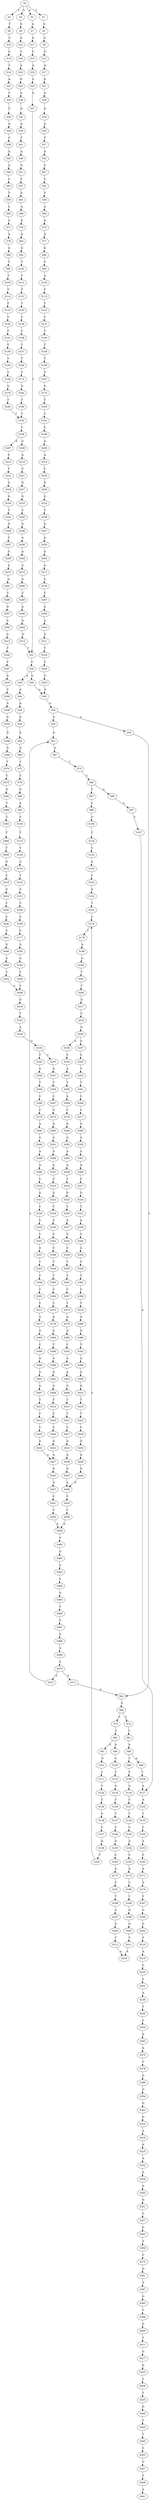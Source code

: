 strict digraph  {
	S0 -> S1 [ label = C ];
	S0 -> S2 [ label = T ];
	S0 -> S3 [ label = A ];
	S0 -> S4 [ label = G ];
	S1 -> S5 [ label = G ];
	S2 -> S6 [ label = T ];
	S3 -> S7 [ label = A ];
	S4 -> S8 [ label = G ];
	S5 -> S9 [ label = A ];
	S6 -> S10 [ label = C ];
	S7 -> S11 [ label = A ];
	S8 -> S12 [ label = A ];
	S9 -> S13 [ label = G ];
	S10 -> S14 [ label = C ];
	S11 -> S15 [ label = C ];
	S12 -> S16 [ label = C ];
	S13 -> S17 [ label = A ];
	S14 -> S18 [ label = T ];
	S15 -> S19 [ label = A ];
	S16 -> S20 [ label = A ];
	S17 -> S21 [ label = G ];
	S18 -> S22 [ label = A ];
	S19 -> S23 [ label = A ];
	S20 -> S24 [ label = G ];
	S21 -> S25 [ label = A ];
	S22 -> S26 [ label = T ];
	S23 -> S27 [ label = G ];
	S24 -> S28 [ label = A ];
	S25 -> S29 [ label = A ];
	S26 -> S30 [ label = C ];
	S27 -> S31 [ label = T ];
	S28 -> S32 [ label = A ];
	S29 -> S33 [ label = G ];
	S30 -> S34 [ label = G ];
	S31 -> S35 [ label = C ];
	S32 -> S36 [ label = G ];
	S33 -> S37 [ label = T ];
	S34 -> S38 [ label = C ];
	S35 -> S39 [ label = A ];
	S35 -> S40 [ label = G ];
	S36 -> S41 [ label = T ];
	S37 -> S42 [ label = A ];
	S38 -> S43 [ label = A ];
	S39 -> S44 [ label = A ];
	S40 -> S45 [ label = A ];
	S41 -> S46 [ label = A ];
	S42 -> S47 [ label = C ];
	S43 -> S48 [ label = A ];
	S44 -> S49 [ label = A ];
	S45 -> S50 [ label = A ];
	S46 -> S51 [ label = G ];
	S47 -> S52 [ label = C ];
	S48 -> S53 [ label = C ];
	S49 -> S54 [ label = G ];
	S50 -> S55 [ label = A ];
	S50 -> S56 [ label = G ];
	S51 -> S57 [ label = C ];
	S52 -> S58 [ label = T ];
	S53 -> S59 [ label = T ];
	S54 -> S60 [ label = A ];
	S55 -> S61 [ label = A ];
	S56 -> S62 [ label = A ];
	S57 -> S63 [ label = G ];
	S58 -> S64 [ label = A ];
	S59 -> S65 [ label = C ];
	S60 -> S66 [ label = G ];
	S61 -> S67 [ label = G ];
	S62 -> S68 [ label = G ];
	S63 -> S69 [ label = A ];
	S64 -> S70 [ label = A ];
	S65 -> S71 [ label = C ];
	S66 -> S72 [ label = T ];
	S67 -> S73 [ label = T ];
	S68 -> S74 [ label = T ];
	S68 -> S75 [ label = C ];
	S69 -> S76 [ label = G ];
	S70 -> S77 [ label = A ];
	S71 -> S78 [ label = A ];
	S72 -> S79 [ label = C ];
	S73 -> S80 [ label = C ];
	S74 -> S81 [ label = C ];
	S75 -> S82 [ label = C ];
	S76 -> S83 [ label = A ];
	S77 -> S84 [ label = G ];
	S78 -> S85 [ label = G ];
	S79 -> S86 [ label = G ];
	S80 -> S87 [ label = T ];
	S80 -> S88 [ label = A ];
	S81 -> S89 [ label = A ];
	S82 -> S90 [ label = A ];
	S82 -> S91 [ label = G ];
	S83 -> S92 [ label = G ];
	S84 -> S93 [ label = C ];
	S85 -> S94 [ label = T ];
	S86 -> S95 [ label = A ];
	S87 -> S96 [ label = C ];
	S88 -> S97 [ label = A ];
	S89 -> S98 [ label = A ];
	S89 -> S99 [ label = T ];
	S90 -> S100 [ label = C ];
	S91 -> S101 [ label = G ];
	S92 -> S102 [ label = T ];
	S93 -> S103 [ label = A ];
	S94 -> S104 [ label = T ];
	S95 -> S105 [ label = C ];
	S96 -> S106 [ label = C ];
	S97 -> S107 [ label = T ];
	S98 -> S108 [ label = T ];
	S99 -> S109 [ label = T ];
	S100 -> S110 [ label = T ];
	S101 -> S111 [ label = C ];
	S102 -> S112 [ label = T ];
	S103 -> S113 [ label = T ];
	S104 -> S114 [ label = T ];
	S105 -> S115 [ label = T ];
	S106 -> S116 [ label = T ];
	S107 -> S117 [ label = A ];
	S108 -> S117 [ label = A ];
	S109 -> S118 [ label = A ];
	S110 -> S119 [ label = A ];
	S111 -> S120 [ label = T ];
	S112 -> S121 [ label = T ];
	S113 -> S122 [ label = T ];
	S114 -> S123 [ label = C ];
	S115 -> S124 [ label = T ];
	S116 -> S125 [ label = C ];
	S117 -> S126 [ label = A ];
	S118 -> S127 [ label = C ];
	S119 -> S128 [ label = T ];
	S120 -> S129 [ label = C ];
	S121 -> S130 [ label = T ];
	S122 -> S131 [ label = C ];
	S123 -> S132 [ label = C ];
	S124 -> S133 [ label = A ];
	S125 -> S134 [ label = A ];
	S126 -> S135 [ label = T ];
	S127 -> S136 [ label = T ];
	S128 -> S137 [ label = T ];
	S129 -> S138 [ label = A ];
	S130 -> S139 [ label = C ];
	S131 -> S140 [ label = C ];
	S132 -> S141 [ label = C ];
	S133 -> S142 [ label = T ];
	S134 -> S143 [ label = C ];
	S135 -> S144 [ label = C ];
	S136 -> S145 [ label = C ];
	S137 -> S146 [ label = C ];
	S138 -> S147 [ label = C ];
	S139 -> S148 [ label = C ];
	S140 -> S149 [ label = T ];
	S141 -> S150 [ label = C ];
	S142 -> S151 [ label = G ];
	S143 -> S152 [ label = G ];
	S144 -> S153 [ label = A ];
	S145 -> S154 [ label = A ];
	S146 -> S155 [ label = G ];
	S147 -> S156 [ label = G ];
	S148 -> S157 [ label = C ];
	S149 -> S158 [ label = T ];
	S150 -> S159 [ label = T ];
	S151 -> S160 [ label = C ];
	S152 -> S161 [ label = T ];
	S153 -> S162 [ label = C ];
	S154 -> S163 [ label = C ];
	S155 -> S164 [ label = C ];
	S156 -> S165 [ label = T ];
	S157 -> S166 [ label = T ];
	S158 -> S167 [ label = T ];
	S159 -> S168 [ label = T ];
	S160 -> S169 [ label = C ];
	S161 -> S170 [ label = C ];
	S162 -> S171 [ label = A ];
	S163 -> S172 [ label = A ];
	S164 -> S173 [ label = A ];
	S165 -> S170 [ label = C ];
	S166 -> S174 [ label = T ];
	S167 -> S175 [ label = G ];
	S168 -> S176 [ label = G ];
	S169 -> S177 [ label = C ];
	S170 -> S178 [ label = T ];
	S171 -> S179 [ label = A ];
	S172 -> S180 [ label = C ];
	S173 -> S181 [ label = C ];
	S174 -> S182 [ label = G ];
	S175 -> S183 [ label = T ];
	S176 -> S184 [ label = T ];
	S177 -> S185 [ label = G ];
	S178 -> S186 [ label = A ];
	S179 -> S187 [ label = T ];
	S180 -> S188 [ label = T ];
	S181 -> S189 [ label = T ];
	S182 -> S190 [ label = T ];
	S183 -> S191 [ label = C ];
	S184 -> S192 [ label = T ];
	S185 -> S193 [ label = A ];
	S186 -> S194 [ label = A ];
	S187 -> S195 [ label = G ];
	S188 -> S196 [ label = G ];
	S189 -> S197 [ label = G ];
	S190 -> S192 [ label = T ];
	S191 -> S198 [ label = C ];
	S192 -> S199 [ label = T ];
	S193 -> S200 [ label = C ];
	S194 -> S201 [ label = T ];
	S195 -> S202 [ label = G ];
	S196 -> S203 [ label = G ];
	S197 -> S204 [ label = G ];
	S198 -> S205 [ label = G ];
	S199 -> S206 [ label = G ];
	S199 -> S207 [ label = A ];
	S200 -> S208 [ label = C ];
	S201 -> S209 [ label = T ];
	S202 -> S210 [ label = T ];
	S203 -> S211 [ label = T ];
	S204 -> S212 [ label = T ];
	S205 -> S213 [ label = A ];
	S206 -> S214 [ label = A ];
	S207 -> S215 [ label = C ];
	S208 -> S216 [ label = G ];
	S209 -> S217 [ label = A ];
	S210 -> S218 [ label = A ];
	S211 -> S219 [ label = A ];
	S212 -> S219 [ label = A ];
	S213 -> S220 [ label = C ];
	S214 -> S221 [ label = C ];
	S215 -> S222 [ label = T ];
	S216 -> S223 [ label = T ];
	S217 -> S224 [ label = C ];
	S218 -> S225 [ label = C ];
	S220 -> S226 [ label = G ];
	S221 -> S227 [ label = G ];
	S222 -> S228 [ label = G ];
	S223 -> S229 [ label = A ];
	S224 -> S230 [ label = G ];
	S225 -> S231 [ label = C ];
	S226 -> S232 [ label = G ];
	S227 -> S233 [ label = G ];
	S228 -> S234 [ label = G ];
	S229 -> S235 [ label = G ];
	S230 -> S236 [ label = A ];
	S230 -> S237 [ label = G ];
	S231 -> S238 [ label = A ];
	S232 -> S239 [ label = T ];
	S233 -> S240 [ label = C ];
	S234 -> S241 [ label = T ];
	S235 -> S242 [ label = T ];
	S235 -> S243 [ label = C ];
	S236 -> S244 [ label = C ];
	S237 -> S245 [ label = C ];
	S238 -> S246 [ label = T ];
	S239 -> S247 [ label = G ];
	S240 -> S248 [ label = G ];
	S241 -> S249 [ label = G ];
	S242 -> S250 [ label = A ];
	S243 -> S251 [ label = A ];
	S244 -> S252 [ label = A ];
	S245 -> S253 [ label = T ];
	S246 -> S254 [ label = C ];
	S247 -> S255 [ label = A ];
	S248 -> S256 [ label = A ];
	S249 -> S257 [ label = T ];
	S250 -> S258 [ label = T ];
	S251 -> S259 [ label = T ];
	S252 -> S260 [ label = T ];
	S253 -> S261 [ label = T ];
	S254 -> S262 [ label = A ];
	S255 -> S263 [ label = A ];
	S256 -> S264 [ label = A ];
	S257 -> S265 [ label = C ];
	S258 -> S266 [ label = C ];
	S259 -> S267 [ label = C ];
	S260 -> S268 [ label = A ];
	S261 -> S269 [ label = C ];
	S262 -> S270 [ label = A ];
	S263 -> S271 [ label = A ];
	S264 -> S272 [ label = A ];
	S265 -> S273 [ label = A ];
	S266 -> S274 [ label = C ];
	S267 -> S275 [ label = G ];
	S268 -> S276 [ label = C ];
	S269 -> S277 [ label = C ];
	S270 -> S278 [ label = C ];
	S271 -> S279 [ label = C ];
	S272 -> S280 [ label = A ];
	S273 -> S281 [ label = A ];
	S274 -> S282 [ label = A ];
	S275 -> S283 [ label = A ];
	S276 -> S284 [ label = G ];
	S277 -> S285 [ label = G ];
	S278 -> S286 [ label = G ];
	S279 -> S287 [ label = C ];
	S280 -> S288 [ label = C ];
	S281 -> S289 [ label = C ];
	S282 -> S290 [ label = G ];
	S283 -> S291 [ label = G ];
	S284 -> S292 [ label = G ];
	S285 -> S293 [ label = A ];
	S286 -> S294 [ label = G ];
	S287 -> S295 [ label = A ];
	S288 -> S296 [ label = A ];
	S289 -> S297 [ label = G ];
	S290 -> S298 [ label = A ];
	S291 -> S299 [ label = A ];
	S292 -> S300 [ label = A ];
	S293 -> S301 [ label = A ];
	S294 -> S302 [ label = G ];
	S295 -> S303 [ label = A ];
	S296 -> S304 [ label = A ];
	S297 -> S305 [ label = A ];
	S298 -> S306 [ label = A ];
	S299 -> S307 [ label = A ];
	S300 -> S308 [ label = A ];
	S301 -> S309 [ label = A ];
	S302 -> S310 [ label = G ];
	S303 -> S311 [ label = G ];
	S304 -> S312 [ label = G ];
	S305 -> S313 [ label = A ];
	S306 -> S314 [ label = C ];
	S307 -> S315 [ label = C ];
	S308 -> S316 [ label = T ];
	S309 -> S317 [ label = C ];
	S310 -> S318 [ label = A ];
	S311 -> S319 [ label = T ];
	S312 -> S31 [ label = T ];
	S313 -> S320 [ label = T ];
	S314 -> S321 [ label = G ];
	S315 -> S322 [ label = A ];
	S316 -> S323 [ label = G ];
	S317 -> S324 [ label = G ];
	S318 -> S325 [ label = A ];
	S319 -> S326 [ label = C ];
	S320 -> S327 [ label = C ];
	S321 -> S328 [ label = C ];
	S322 -> S329 [ label = C ];
	S323 -> S330 [ label = T ];
	S324 -> S331 [ label = T ];
	S325 -> S332 [ label = A ];
	S326 -> S333 [ label = G ];
	S327 -> S334 [ label = A ];
	S328 -> S335 [ label = C ];
	S329 -> S336 [ label = C ];
	S330 -> S337 [ label = A ];
	S331 -> S338 [ label = A ];
	S332 -> S339 [ label = A ];
	S333 -> S45 [ label = A ];
	S334 -> S340 [ label = C ];
	S335 -> S341 [ label = C ];
	S336 -> S342 [ label = C ];
	S337 -> S343 [ label = C ];
	S338 -> S344 [ label = C ];
	S339 -> S345 [ label = A ];
	S340 -> S346 [ label = G ];
	S341 -> S347 [ label = G ];
	S342 -> S348 [ label = G ];
	S343 -> S349 [ label = C ];
	S344 -> S350 [ label = A ];
	S345 -> S351 [ label = G ];
	S346 -> S352 [ label = G ];
	S347 -> S353 [ label = C ];
	S348 -> S354 [ label = T ];
	S349 -> S355 [ label = T ];
	S350 -> S356 [ label = C ];
	S351 -> S357 [ label = C ];
	S352 -> S358 [ label = G ];
	S353 -> S359 [ label = T ];
	S354 -> S360 [ label = T ];
	S355 -> S361 [ label = T ];
	S356 -> S362 [ label = T ];
	S357 -> S363 [ label = G ];
	S358 -> S364 [ label = G ];
	S359 -> S365 [ label = C ];
	S360 -> S366 [ label = C ];
	S361 -> S367 [ label = C ];
	S362 -> S368 [ label = C ];
	S363 -> S369 [ label = A ];
	S364 -> S370 [ label = T ];
	S365 -> S371 [ label = C ];
	S366 -> S372 [ label = C ];
	S367 -> S373 [ label = T ];
	S368 -> S374 [ label = T ];
	S369 -> S375 [ label = C ];
	S370 -> S376 [ label = C ];
	S371 -> S377 [ label = A ];
	S372 -> S378 [ label = A ];
	S373 -> S379 [ label = A ];
	S374 -> S380 [ label = A ];
	S375 -> S381 [ label = G ];
	S376 -> S382 [ label = G ];
	S377 -> S383 [ label = G ];
	S378 -> S384 [ label = G ];
	S379 -> S385 [ label = G ];
	S380 -> S386 [ label = G ];
	S381 -> S387 [ label = A ];
	S382 -> S388 [ label = T ];
	S383 -> S389 [ label = C ];
	S384 -> S390 [ label = T ];
	S385 -> S391 [ label = C ];
	S386 -> S392 [ label = T ];
	S387 -> S393 [ label = G ];
	S388 -> S394 [ label = C ];
	S389 -> S395 [ label = A ];
	S390 -> S396 [ label = A ];
	S391 -> S397 [ label = A ];
	S392 -> S398 [ label = A ];
	S393 -> S399 [ label = T ];
	S394 -> S400 [ label = T ];
	S395 -> S401 [ label = G ];
	S396 -> S402 [ label = G ];
	S397 -> S403 [ label = A ];
	S398 -> S404 [ label = G ];
	S399 -> S405 [ label = G ];
	S400 -> S406 [ label = T ];
	S401 -> S407 [ label = G ];
	S402 -> S408 [ label = G ];
	S403 -> S409 [ label = G ];
	S404 -> S410 [ label = G ];
	S405 -> S411 [ label = T ];
	S406 -> S412 [ label = G ];
	S407 -> S413 [ label = T ];
	S408 -> S414 [ label = T ];
	S409 -> S415 [ label = T ];
	S410 -> S416 [ label = T ];
	S411 -> S417 [ label = G ];
	S412 -> S418 [ label = C ];
	S413 -> S419 [ label = C ];
	S414 -> S420 [ label = C ];
	S415 -> S421 [ label = T ];
	S416 -> S422 [ label = T ];
	S417 -> S423 [ label = G ];
	S418 -> S424 [ label = G ];
	S419 -> S425 [ label = C ];
	S420 -> S426 [ label = C ];
	S421 -> S427 [ label = C ];
	S422 -> S428 [ label = C ];
	S423 -> S429 [ label = T ];
	S424 -> S430 [ label = C ];
	S425 -> S431 [ label = G ];
	S426 -> S432 [ label = G ];
	S427 -> S433 [ label = G ];
	S428 -> S434 [ label = G ];
	S429 -> S435 [ label = T ];
	S430 -> S436 [ label = C ];
	S431 -> S437 [ label = A ];
	S432 -> S437 [ label = A ];
	S433 -> S438 [ label = A ];
	S434 -> S439 [ label = A ];
	S435 -> S440 [ label = G ];
	S436 -> S441 [ label = C ];
	S437 -> S442 [ label = G ];
	S438 -> S443 [ label = G ];
	S439 -> S444 [ label = G ];
	S440 -> S445 [ label = T ];
	S441 -> S446 [ label = G ];
	S442 -> S447 [ label = A ];
	S443 -> S448 [ label = A ];
	S444 -> S448 [ label = A ];
	S445 -> S449 [ label = T ];
	S446 -> S450 [ label = A ];
	S447 -> S451 [ label = C ];
	S448 -> S452 [ label = C ];
	S449 -> S453 [ label = C ];
	S450 -> S454 [ label = C ];
	S451 -> S455 [ label = C ];
	S452 -> S456 [ label = C ];
	S453 -> S457 [ label = G ];
	S454 -> S208 [ label = C ];
	S455 -> S458 [ label = A ];
	S456 -> S458 [ label = A ];
	S457 -> S459 [ label = T ];
	S458 -> S460 [ label = A ];
	S459 -> S461 [ label = A ];
	S460 -> S462 [ label = G ];
	S462 -> S463 [ label = A ];
	S463 -> S464 [ label = C ];
	S464 -> S465 [ label = G ];
	S465 -> S466 [ label = T ];
	S466 -> S467 [ label = C ];
	S467 -> S468 [ label = G ];
	S468 -> S469 [ label = A ];
	S469 -> S470 [ label = A ];
	S470 -> S471 [ label = G ];
	S470 -> S472 [ label = A ];
	S471 -> S62 [ label = A ];
	S472 -> S61 [ label = A ];
}
